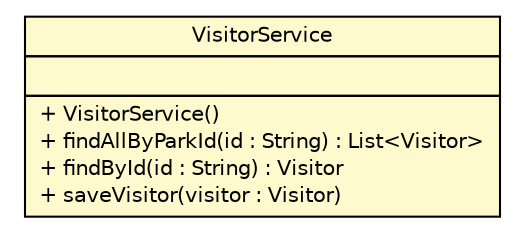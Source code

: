 #!/usr/local/bin/dot
#
# Class diagram 
# Generated by UMLGraph version R5_6 (http://www.umlgraph.org/)
#

digraph G {
	edge [fontname="Helvetica",fontsize=10,labelfontname="Helvetica",labelfontsize=10];
	node [fontname="Helvetica",fontsize=10,shape=plaintext];
	nodesep=0.25;
	ranksep=0.5;
	// edu.easternct.csc231.nationalparks.service.VisitorService
	c716 [label=<<table title="edu.easternct.csc231.nationalparks.service.VisitorService" border="0" cellborder="1" cellspacing="0" cellpadding="2" port="p" bgcolor="lemonChiffon" href="./VisitorService.html">
		<tr><td><table border="0" cellspacing="0" cellpadding="1">
<tr><td align="center" balign="center"> VisitorService </td></tr>
		</table></td></tr>
		<tr><td><table border="0" cellspacing="0" cellpadding="1">
<tr><td align="left" balign="left">  </td></tr>
		</table></td></tr>
		<tr><td><table border="0" cellspacing="0" cellpadding="1">
<tr><td align="left" balign="left"> + VisitorService() </td></tr>
<tr><td align="left" balign="left"> + findAllByParkId(id : String) : List&lt;Visitor&gt; </td></tr>
<tr><td align="left" balign="left"> + findById(id : String) : Visitor </td></tr>
<tr><td align="left" balign="left"> + saveVisitor(visitor : Visitor) </td></tr>
		</table></td></tr>
		</table>>, URL="./VisitorService.html", fontname="Helvetica", fontcolor="black", fontsize=10.0];
}

